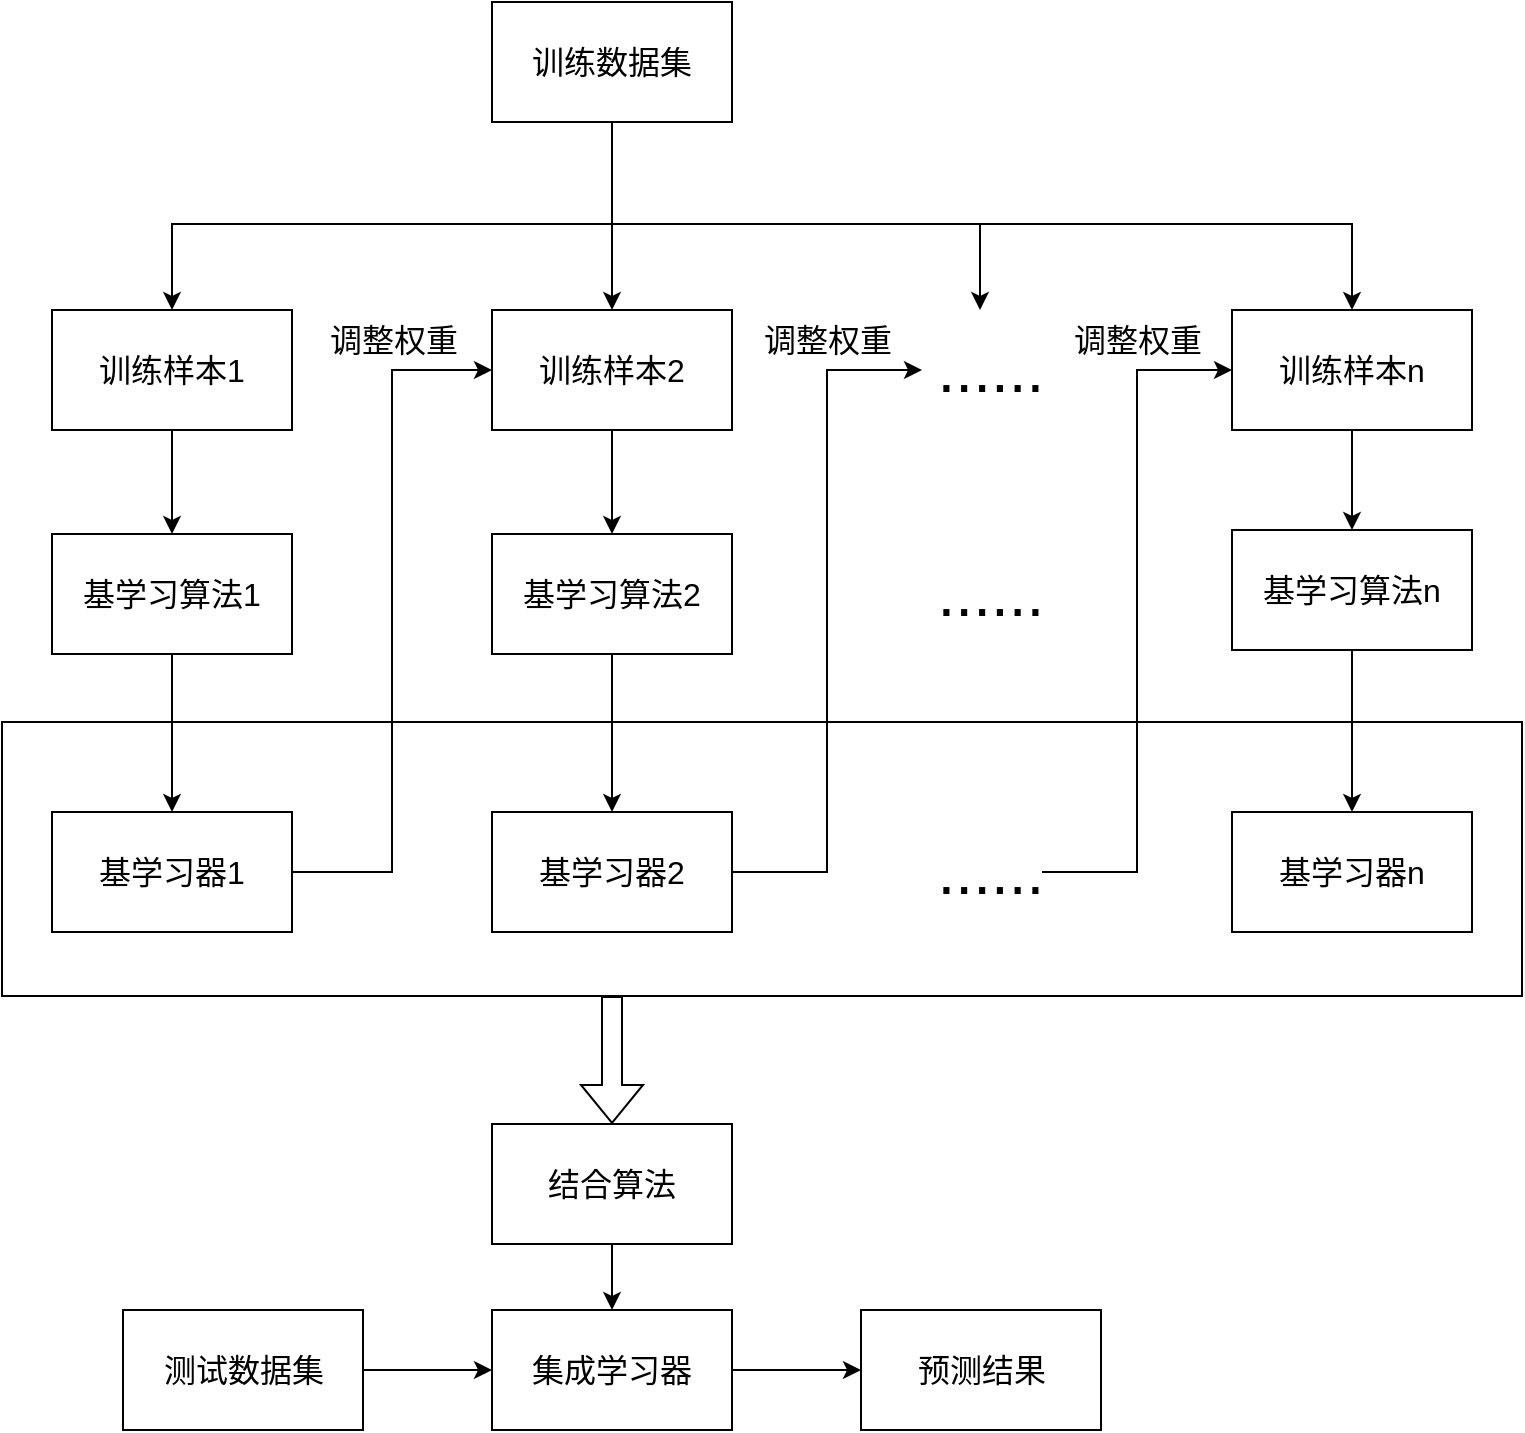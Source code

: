 <mxfile version="17.2.1" type="github">
  <diagram id="1vIonlbrvvaMYxb8ywdW" name="Page-1">
    <mxGraphModel dx="1597" dy="842" grid="0" gridSize="10" guides="1" tooltips="1" connect="1" arrows="1" fold="1" page="1" pageScale="1" pageWidth="827" pageHeight="1169" math="0" shadow="0">
      <root>
        <mxCell id="0" />
        <mxCell id="1" parent="0" />
        <mxCell id="P3XIkEq_9gRFq2ob-cjj-84" value="" style="rounded=0;whiteSpace=wrap;html=1;fontSize=16;" vertex="1" parent="1">
          <mxGeometry x="55" y="396" width="760" height="137" as="geometry" />
        </mxCell>
        <mxCell id="P3XIkEq_9gRFq2ob-cjj-46" style="edgeStyle=orthogonalEdgeStyle;rounded=0;orthogonalLoop=1;jettySize=auto;html=1;entryX=0.5;entryY=0;entryDx=0;entryDy=0;fontSize=16;" edge="1" parent="1" source="P3XIkEq_9gRFq2ob-cjj-41" target="P3XIkEq_9gRFq2ob-cjj-45">
          <mxGeometry relative="1" as="geometry" />
        </mxCell>
        <mxCell id="P3XIkEq_9gRFq2ob-cjj-90" style="edgeStyle=orthogonalEdgeStyle;rounded=0;orthogonalLoop=1;jettySize=auto;html=1;entryX=0.5;entryY=0;entryDx=0;entryDy=0;fontSize=16;" edge="1" parent="1" source="P3XIkEq_9gRFq2ob-cjj-41" target="P3XIkEq_9gRFq2ob-cjj-42">
          <mxGeometry relative="1" as="geometry">
            <Array as="points">
              <mxPoint x="360" y="147" />
              <mxPoint x="140" y="147" />
            </Array>
          </mxGeometry>
        </mxCell>
        <mxCell id="P3XIkEq_9gRFq2ob-cjj-91" style="edgeStyle=orthogonalEdgeStyle;rounded=0;orthogonalLoop=1;jettySize=auto;html=1;entryX=0.5;entryY=0;entryDx=0;entryDy=0;fontSize=16;" edge="1" parent="1" source="P3XIkEq_9gRFq2ob-cjj-41" target="P3XIkEq_9gRFq2ob-cjj-47">
          <mxGeometry relative="1" as="geometry">
            <Array as="points">
              <mxPoint x="360" y="147" />
              <mxPoint x="730" y="147" />
            </Array>
          </mxGeometry>
        </mxCell>
        <mxCell id="P3XIkEq_9gRFq2ob-cjj-41" value="训练数据集" style="rounded=0;whiteSpace=wrap;html=1;fontSize=16;" vertex="1" parent="1">
          <mxGeometry x="300" y="36" width="120" height="60" as="geometry" />
        </mxCell>
        <mxCell id="P3XIkEq_9gRFq2ob-cjj-52" value="" style="edgeStyle=orthogonalEdgeStyle;rounded=0;orthogonalLoop=1;jettySize=auto;html=1;fontSize=32;" edge="1" parent="1" source="P3XIkEq_9gRFq2ob-cjj-42" target="P3XIkEq_9gRFq2ob-cjj-50">
          <mxGeometry relative="1" as="geometry" />
        </mxCell>
        <mxCell id="P3XIkEq_9gRFq2ob-cjj-42" value="训练样本1" style="rounded=0;whiteSpace=wrap;html=1;fontSize=16;" vertex="1" parent="1">
          <mxGeometry x="80" y="190" width="120" height="60" as="geometry" />
        </mxCell>
        <mxCell id="P3XIkEq_9gRFq2ob-cjj-56" value="" style="edgeStyle=orthogonalEdgeStyle;rounded=0;orthogonalLoop=1;jettySize=auto;html=1;fontSize=32;" edge="1" parent="1" source="P3XIkEq_9gRFq2ob-cjj-45" target="P3XIkEq_9gRFq2ob-cjj-55">
          <mxGeometry relative="1" as="geometry" />
        </mxCell>
        <mxCell id="P3XIkEq_9gRFq2ob-cjj-45" value="训练样本2" style="rounded=0;whiteSpace=wrap;html=1;fontSize=16;" vertex="1" parent="1">
          <mxGeometry x="300" y="190" width="120" height="60" as="geometry" />
        </mxCell>
        <mxCell id="P3XIkEq_9gRFq2ob-cjj-66" value="" style="edgeStyle=orthogonalEdgeStyle;rounded=0;orthogonalLoop=1;jettySize=auto;html=1;fontSize=32;" edge="1" parent="1" source="P3XIkEq_9gRFq2ob-cjj-47" target="P3XIkEq_9gRFq2ob-cjj-65">
          <mxGeometry relative="1" as="geometry" />
        </mxCell>
        <mxCell id="P3XIkEq_9gRFq2ob-cjj-47" value="训练样本n" style="rounded=0;whiteSpace=wrap;html=1;fontSize=16;" vertex="1" parent="1">
          <mxGeometry x="670" y="190" width="120" height="60" as="geometry" />
        </mxCell>
        <mxCell id="P3XIkEq_9gRFq2ob-cjj-49" value="&amp;nbsp;......" style="text;html=1;strokeColor=none;fillColor=none;align=center;verticalAlign=middle;whiteSpace=wrap;rounded=0;fontSize=32;" vertex="1" parent="1">
          <mxGeometry x="515" y="205" width="60" height="30" as="geometry" />
        </mxCell>
        <mxCell id="P3XIkEq_9gRFq2ob-cjj-53" value="" style="edgeStyle=orthogonalEdgeStyle;rounded=0;orthogonalLoop=1;jettySize=auto;html=1;fontSize=32;" edge="1" parent="1" source="P3XIkEq_9gRFq2ob-cjj-50" target="P3XIkEq_9gRFq2ob-cjj-51">
          <mxGeometry relative="1" as="geometry" />
        </mxCell>
        <mxCell id="P3XIkEq_9gRFq2ob-cjj-50" value="基学习算法1" style="rounded=0;whiteSpace=wrap;html=1;fontSize=16;" vertex="1" parent="1">
          <mxGeometry x="80" y="302" width="120" height="60" as="geometry" />
        </mxCell>
        <mxCell id="P3XIkEq_9gRFq2ob-cjj-54" style="edgeStyle=orthogonalEdgeStyle;rounded=0;orthogonalLoop=1;jettySize=auto;html=1;entryX=0;entryY=0.5;entryDx=0;entryDy=0;fontSize=32;" edge="1" parent="1" source="P3XIkEq_9gRFq2ob-cjj-51" target="P3XIkEq_9gRFq2ob-cjj-45">
          <mxGeometry relative="1" as="geometry" />
        </mxCell>
        <mxCell id="P3XIkEq_9gRFq2ob-cjj-51" value="基学习器1" style="rounded=0;whiteSpace=wrap;html=1;fontSize=16;" vertex="1" parent="1">
          <mxGeometry x="80" y="441" width="120" height="60" as="geometry" />
        </mxCell>
        <mxCell id="P3XIkEq_9gRFq2ob-cjj-58" value="" style="edgeStyle=orthogonalEdgeStyle;rounded=0;orthogonalLoop=1;jettySize=auto;html=1;fontSize=32;" edge="1" parent="1" source="P3XIkEq_9gRFq2ob-cjj-55" target="P3XIkEq_9gRFq2ob-cjj-57">
          <mxGeometry relative="1" as="geometry" />
        </mxCell>
        <mxCell id="P3XIkEq_9gRFq2ob-cjj-55" value="基学习算法2" style="rounded=0;whiteSpace=wrap;html=1;fontSize=16;" vertex="1" parent="1">
          <mxGeometry x="300" y="302" width="120" height="60" as="geometry" />
        </mxCell>
        <mxCell id="P3XIkEq_9gRFq2ob-cjj-61" style="edgeStyle=orthogonalEdgeStyle;rounded=0;orthogonalLoop=1;jettySize=auto;html=1;entryX=0;entryY=0.5;entryDx=0;entryDy=0;fontSize=32;" edge="1" parent="1" source="P3XIkEq_9gRFq2ob-cjj-57" target="P3XIkEq_9gRFq2ob-cjj-49">
          <mxGeometry relative="1" as="geometry" />
        </mxCell>
        <mxCell id="P3XIkEq_9gRFq2ob-cjj-57" value="基学习器2" style="rounded=0;whiteSpace=wrap;html=1;fontSize=16;" vertex="1" parent="1">
          <mxGeometry x="300" y="441" width="120" height="60" as="geometry" />
        </mxCell>
        <mxCell id="P3XIkEq_9gRFq2ob-cjj-59" value="&amp;nbsp;......" style="text;html=1;strokeColor=none;fillColor=none;align=center;verticalAlign=middle;whiteSpace=wrap;rounded=0;fontSize=32;" vertex="1" parent="1">
          <mxGeometry x="515" y="317" width="60" height="30" as="geometry" />
        </mxCell>
        <mxCell id="P3XIkEq_9gRFq2ob-cjj-62" style="edgeStyle=orthogonalEdgeStyle;rounded=0;orthogonalLoop=1;jettySize=auto;html=1;entryX=0;entryY=0.5;entryDx=0;entryDy=0;fontSize=32;" edge="1" parent="1" source="P3XIkEq_9gRFq2ob-cjj-60" target="P3XIkEq_9gRFq2ob-cjj-47">
          <mxGeometry relative="1" as="geometry" />
        </mxCell>
        <mxCell id="P3XIkEq_9gRFq2ob-cjj-60" value="&amp;nbsp;......" style="text;html=1;strokeColor=none;fillColor=none;align=center;verticalAlign=middle;whiteSpace=wrap;rounded=0;fontSize=32;" vertex="1" parent="1">
          <mxGeometry x="515" y="456" width="60" height="30" as="geometry" />
        </mxCell>
        <mxCell id="P3XIkEq_9gRFq2ob-cjj-68" value="" style="edgeStyle=orthogonalEdgeStyle;rounded=0;orthogonalLoop=1;jettySize=auto;html=1;fontSize=32;" edge="1" parent="1" source="P3XIkEq_9gRFq2ob-cjj-65" target="P3XIkEq_9gRFq2ob-cjj-67">
          <mxGeometry relative="1" as="geometry" />
        </mxCell>
        <mxCell id="P3XIkEq_9gRFq2ob-cjj-65" value="基学习算法n" style="rounded=0;whiteSpace=wrap;html=1;fontSize=16;" vertex="1" parent="1">
          <mxGeometry x="670" y="300" width="120" height="60" as="geometry" />
        </mxCell>
        <mxCell id="P3XIkEq_9gRFq2ob-cjj-67" value="基学习器n" style="rounded=0;whiteSpace=wrap;html=1;fontSize=16;" vertex="1" parent="1">
          <mxGeometry x="670" y="441" width="120" height="60" as="geometry" />
        </mxCell>
        <mxCell id="P3XIkEq_9gRFq2ob-cjj-77" style="edgeStyle=orthogonalEdgeStyle;rounded=0;orthogonalLoop=1;jettySize=auto;html=1;exitX=1;exitY=0.5;exitDx=0;exitDy=0;entryX=0;entryY=0.5;entryDx=0;entryDy=0;fontSize=32;" edge="1" parent="1" source="P3XIkEq_9gRFq2ob-cjj-69" target="P3XIkEq_9gRFq2ob-cjj-76">
          <mxGeometry relative="1" as="geometry" />
        </mxCell>
        <mxCell id="P3XIkEq_9gRFq2ob-cjj-69" value="集成学习器" style="rounded=0;whiteSpace=wrap;html=1;fontSize=16;" vertex="1" parent="1">
          <mxGeometry x="300" y="690" width="120" height="60" as="geometry" />
        </mxCell>
        <mxCell id="P3XIkEq_9gRFq2ob-cjj-75" value="" style="edgeStyle=orthogonalEdgeStyle;rounded=0;orthogonalLoop=1;jettySize=auto;html=1;fontSize=32;" edge="1" parent="1" source="P3XIkEq_9gRFq2ob-cjj-74" target="P3XIkEq_9gRFq2ob-cjj-69">
          <mxGeometry relative="1" as="geometry" />
        </mxCell>
        <mxCell id="P3XIkEq_9gRFq2ob-cjj-74" value="测试数据集" style="rounded=0;whiteSpace=wrap;html=1;fontSize=16;" vertex="1" parent="1">
          <mxGeometry x="115.5" y="690" width="120" height="60" as="geometry" />
        </mxCell>
        <mxCell id="P3XIkEq_9gRFq2ob-cjj-76" value="预测结果" style="rounded=0;whiteSpace=wrap;html=1;fontSize=16;" vertex="1" parent="1">
          <mxGeometry x="484.5" y="690" width="120" height="60" as="geometry" />
        </mxCell>
        <mxCell id="P3XIkEq_9gRFq2ob-cjj-79" value="调整权重" style="text;html=1;strokeColor=none;fillColor=none;align=center;verticalAlign=middle;whiteSpace=wrap;rounded=0;fontSize=16;" vertex="1" parent="1">
          <mxGeometry x="217" y="190" width="68" height="30" as="geometry" />
        </mxCell>
        <mxCell id="P3XIkEq_9gRFq2ob-cjj-82" value="调整权重" style="text;html=1;strokeColor=none;fillColor=none;align=center;verticalAlign=middle;whiteSpace=wrap;rounded=0;fontSize=16;" vertex="1" parent="1">
          <mxGeometry x="434" y="190" width="68" height="30" as="geometry" />
        </mxCell>
        <mxCell id="P3XIkEq_9gRFq2ob-cjj-83" value="调整权重" style="text;html=1;strokeColor=none;fillColor=none;align=center;verticalAlign=middle;whiteSpace=wrap;rounded=0;fontSize=16;" vertex="1" parent="1">
          <mxGeometry x="589" y="190" width="68" height="30" as="geometry" />
        </mxCell>
        <mxCell id="P3XIkEq_9gRFq2ob-cjj-89" value="" style="edgeStyle=orthogonalEdgeStyle;rounded=0;orthogonalLoop=1;jettySize=auto;html=1;fontSize=16;" edge="1" parent="1" source="P3XIkEq_9gRFq2ob-cjj-87" target="P3XIkEq_9gRFq2ob-cjj-69">
          <mxGeometry relative="1" as="geometry" />
        </mxCell>
        <mxCell id="P3XIkEq_9gRFq2ob-cjj-87" value="结合算法" style="rounded=0;whiteSpace=wrap;html=1;fontSize=16;" vertex="1" parent="1">
          <mxGeometry x="300" y="597" width="120" height="60" as="geometry" />
        </mxCell>
        <mxCell id="P3XIkEq_9gRFq2ob-cjj-93" value="" style="endArrow=classic;html=1;rounded=0;fontSize=16;" edge="1" parent="1">
          <mxGeometry width="50" height="50" relative="1" as="geometry">
            <mxPoint x="544" y="147" as="sourcePoint" />
            <mxPoint x="544" y="190" as="targetPoint" />
          </mxGeometry>
        </mxCell>
        <mxCell id="P3XIkEq_9gRFq2ob-cjj-94" value="" style="shape=flexArrow;endArrow=classic;html=1;rounded=0;fontSize=16;entryX=0.5;entryY=0;entryDx=0;entryDy=0;" edge="1" parent="1" target="P3XIkEq_9gRFq2ob-cjj-87">
          <mxGeometry width="50" height="50" relative="1" as="geometry">
            <mxPoint x="360" y="533" as="sourcePoint" />
            <mxPoint x="285" y="548" as="targetPoint" />
          </mxGeometry>
        </mxCell>
      </root>
    </mxGraphModel>
  </diagram>
</mxfile>
